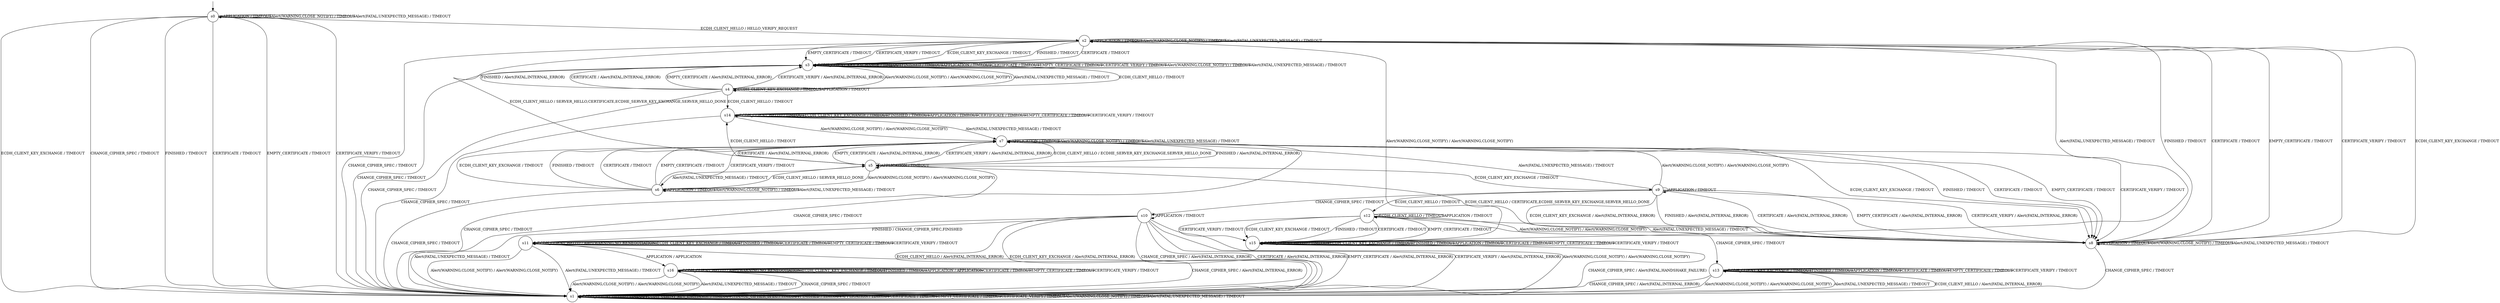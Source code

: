digraph g {

	s0 [shape="circle" label="s0"];
	s1 [shape="circle" label="s1"];
	s2 [shape="circle" label="s2"];
	s3 [shape="circle" label="s3"];
	s4 [shape="circle" label="s4"];
	s5 [shape="circle" label="s5"];
	s6 [shape="circle" label="s6"];
	s7 [shape="circle" label="s7"];
	s8 [shape="circle" label="s8"];
	s9 [shape="circle" label="s9"];
	s10 [shape="circle" label="s10"];
	s11 [shape="circle" label="s11"];
	s12 [shape="circle" label="s12"];
	s13 [shape="circle" label="s13"];
	s14 [shape="circle" label="s14"];
	s15 [shape="circle" label="s15"];
	s16 [shape="circle" label="s16"];
	s0 -> s2 [label="ECDH_CLIENT_HELLO / HELLO_VERIFY_REQUEST"];
	s0 -> s1 [label="ECDH_CLIENT_KEY_EXCHANGE / TIMEOUT"];
	s0 -> s1 [label="CHANGE_CIPHER_SPEC / TIMEOUT"];
	s0 -> s1 [label="FINISHED / TIMEOUT"];
	s0 -> s0 [label="APPLICATION / TIMEOUT"];
	s0 -> s1 [label="CERTIFICATE / TIMEOUT"];
	s0 -> s1 [label="EMPTY_CERTIFICATE / TIMEOUT"];
	s0 -> s1 [label="CERTIFICATE_VERIFY / TIMEOUT"];
	s0 -> s0 [label="Alert(WARNING,CLOSE_NOTIFY) / TIMEOUT"];
	s0 -> s0 [label="Alert(FATAL,UNEXPECTED_MESSAGE) / TIMEOUT"];
	s1 -> s1 [label="ECDH_CLIENT_HELLO / TIMEOUT"];
	s1 -> s1 [label="ECDH_CLIENT_KEY_EXCHANGE / TIMEOUT"];
	s1 -> s1 [label="CHANGE_CIPHER_SPEC / TIMEOUT"];
	s1 -> s1 [label="FINISHED / TIMEOUT"];
	s1 -> s1 [label="APPLICATION / TIMEOUT"];
	s1 -> s1 [label="CERTIFICATE / TIMEOUT"];
	s1 -> s1 [label="EMPTY_CERTIFICATE / TIMEOUT"];
	s1 -> s1 [label="CERTIFICATE_VERIFY / TIMEOUT"];
	s1 -> s1 [label="Alert(WARNING,CLOSE_NOTIFY) / TIMEOUT"];
	s1 -> s1 [label="Alert(FATAL,UNEXPECTED_MESSAGE) / TIMEOUT"];
	s2 -> s5 [label="ECDH_CLIENT_HELLO / SERVER_HELLO,CERTIFICATE,ECDHE_SERVER_KEY_EXCHANGE,SERVER_HELLO_DONE"];
	s2 -> s3 [label="ECDH_CLIENT_KEY_EXCHANGE / TIMEOUT"];
	s2 -> s1 [label="CHANGE_CIPHER_SPEC / TIMEOUT"];
	s2 -> s3 [label="FINISHED / TIMEOUT"];
	s2 -> s2 [label="APPLICATION / TIMEOUT"];
	s2 -> s3 [label="CERTIFICATE / TIMEOUT"];
	s2 -> s3 [label="EMPTY_CERTIFICATE / TIMEOUT"];
	s2 -> s3 [label="CERTIFICATE_VERIFY / TIMEOUT"];
	s2 -> s2 [label="Alert(WARNING,CLOSE_NOTIFY) / TIMEOUT"];
	s2 -> s2 [label="Alert(FATAL,UNEXPECTED_MESSAGE) / TIMEOUT"];
	s3 -> s4 [label="ECDH_CLIENT_HELLO / TIMEOUT"];
	s3 -> s3 [label="ECDH_CLIENT_KEY_EXCHANGE / TIMEOUT"];
	s3 -> s1 [label="CHANGE_CIPHER_SPEC / TIMEOUT"];
	s3 -> s3 [label="FINISHED / TIMEOUT"];
	s3 -> s3 [label="APPLICATION / TIMEOUT"];
	s3 -> s3 [label="CERTIFICATE / TIMEOUT"];
	s3 -> s3 [label="EMPTY_CERTIFICATE / TIMEOUT"];
	s3 -> s3 [label="CERTIFICATE_VERIFY / TIMEOUT"];
	s3 -> s3 [label="Alert(WARNING,CLOSE_NOTIFY) / TIMEOUT"];
	s3 -> s3 [label="Alert(FATAL,UNEXPECTED_MESSAGE) / TIMEOUT"];
	s4 -> s14 [label="ECDH_CLIENT_HELLO / TIMEOUT"];
	s4 -> s4 [label="ECDH_CLIENT_KEY_EXCHANGE / TIMEOUT"];
	s4 -> s1 [label="CHANGE_CIPHER_SPEC / TIMEOUT"];
	s4 -> s3 [label="FINISHED / Alert(FATAL,INTERNAL_ERROR)"];
	s4 -> s4 [label="APPLICATION / TIMEOUT"];
	s4 -> s3 [label="CERTIFICATE / Alert(FATAL,INTERNAL_ERROR)"];
	s4 -> s3 [label="EMPTY_CERTIFICATE / Alert(FATAL,INTERNAL_ERROR)"];
	s4 -> s3 [label="CERTIFICATE_VERIFY / Alert(FATAL,INTERNAL_ERROR)"];
	s4 -> s3 [label="Alert(WARNING,CLOSE_NOTIFY) / Alert(WARNING,CLOSE_NOTIFY)"];
	s4 -> s3 [label="Alert(FATAL,UNEXPECTED_MESSAGE) / TIMEOUT"];
	s5 -> s14 [label="ECDH_CLIENT_HELLO / TIMEOUT"];
	s5 -> s9 [label="ECDH_CLIENT_KEY_EXCHANGE / TIMEOUT"];
	s5 -> s1 [label="CHANGE_CIPHER_SPEC / TIMEOUT"];
	s5 -> s7 [label="FINISHED / Alert(FATAL,INTERNAL_ERROR)"];
	s5 -> s5 [label="APPLICATION / TIMEOUT"];
	s5 -> s7 [label="CERTIFICATE / Alert(FATAL,INTERNAL_ERROR)"];
	s5 -> s7 [label="EMPTY_CERTIFICATE / Alert(FATAL,INTERNAL_ERROR)"];
	s5 -> s7 [label="CERTIFICATE_VERIFY / Alert(FATAL,INTERNAL_ERROR)"];
	s5 -> s6 [label="Alert(WARNING,CLOSE_NOTIFY) / Alert(WARNING,CLOSE_NOTIFY)"];
	s5 -> s6 [label="Alert(FATAL,UNEXPECTED_MESSAGE) / TIMEOUT"];
	s6 -> s5 [label="ECDH_CLIENT_HELLO / SERVER_HELLO_DONE"];
	s6 -> s7 [label="ECDH_CLIENT_KEY_EXCHANGE / TIMEOUT"];
	s6 -> s1 [label="CHANGE_CIPHER_SPEC / TIMEOUT"];
	s6 -> s7 [label="FINISHED / TIMEOUT"];
	s6 -> s6 [label="APPLICATION / TIMEOUT"];
	s6 -> s7 [label="CERTIFICATE / TIMEOUT"];
	s6 -> s7 [label="EMPTY_CERTIFICATE / TIMEOUT"];
	s6 -> s7 [label="CERTIFICATE_VERIFY / TIMEOUT"];
	s6 -> s6 [label="Alert(WARNING,CLOSE_NOTIFY) / TIMEOUT"];
	s6 -> s6 [label="Alert(FATAL,UNEXPECTED_MESSAGE) / TIMEOUT"];
	s7 -> s5 [label="ECDH_CLIENT_HELLO / ECDHE_SERVER_KEY_EXCHANGE,SERVER_HELLO_DONE"];
	s7 -> s8 [label="ECDH_CLIENT_KEY_EXCHANGE / TIMEOUT"];
	s7 -> s1 [label="CHANGE_CIPHER_SPEC / TIMEOUT"];
	s7 -> s8 [label="FINISHED / TIMEOUT"];
	s7 -> s7 [label="APPLICATION / TIMEOUT"];
	s7 -> s8 [label="CERTIFICATE / TIMEOUT"];
	s7 -> s8 [label="EMPTY_CERTIFICATE / TIMEOUT"];
	s7 -> s8 [label="CERTIFICATE_VERIFY / TIMEOUT"];
	s7 -> s7 [label="Alert(WARNING,CLOSE_NOTIFY) / TIMEOUT"];
	s7 -> s7 [label="Alert(FATAL,UNEXPECTED_MESSAGE) / TIMEOUT"];
	s8 -> s5 [label="ECDH_CLIENT_HELLO / CERTIFICATE,ECDHE_SERVER_KEY_EXCHANGE,SERVER_HELLO_DONE"];
	s8 -> s2 [label="ECDH_CLIENT_KEY_EXCHANGE / TIMEOUT"];
	s8 -> s1 [label="CHANGE_CIPHER_SPEC / TIMEOUT"];
	s8 -> s2 [label="FINISHED / TIMEOUT"];
	s8 -> s8 [label="APPLICATION / TIMEOUT"];
	s8 -> s2 [label="CERTIFICATE / TIMEOUT"];
	s8 -> s2 [label="EMPTY_CERTIFICATE / TIMEOUT"];
	s8 -> s2 [label="CERTIFICATE_VERIFY / TIMEOUT"];
	s8 -> s8 [label="Alert(WARNING,CLOSE_NOTIFY) / TIMEOUT"];
	s8 -> s8 [label="Alert(FATAL,UNEXPECTED_MESSAGE) / TIMEOUT"];
	s9 -> s12 [label="ECDH_CLIENT_HELLO / TIMEOUT"];
	s9 -> s8 [label="ECDH_CLIENT_KEY_EXCHANGE / Alert(FATAL,INTERNAL_ERROR)"];
	s9 -> s10 [label="CHANGE_CIPHER_SPEC / TIMEOUT"];
	s9 -> s8 [label="FINISHED / Alert(FATAL,INTERNAL_ERROR)"];
	s9 -> s9 [label="APPLICATION / TIMEOUT"];
	s9 -> s8 [label="CERTIFICATE / Alert(FATAL,INTERNAL_ERROR)"];
	s9 -> s8 [label="EMPTY_CERTIFICATE / Alert(FATAL,INTERNAL_ERROR)"];
	s9 -> s8 [label="CERTIFICATE_VERIFY / Alert(FATAL,INTERNAL_ERROR)"];
	s9 -> s7 [label="Alert(WARNING,CLOSE_NOTIFY) / Alert(WARNING,CLOSE_NOTIFY)"];
	s9 -> s7 [label="Alert(FATAL,UNEXPECTED_MESSAGE) / TIMEOUT"];
	s10 -> s1 [label="ECDH_CLIENT_HELLO / Alert(FATAL,INTERNAL_ERROR)"];
	s10 -> s1 [label="ECDH_CLIENT_KEY_EXCHANGE / Alert(FATAL,INTERNAL_ERROR)"];
	s10 -> s1 [label="CHANGE_CIPHER_SPEC / Alert(FATAL,INTERNAL_ERROR)"];
	s10 -> s11 [label="FINISHED / CHANGE_CIPHER_SPEC,FINISHED"];
	s10 -> s10 [label="APPLICATION / TIMEOUT"];
	s10 -> s1 [label="CERTIFICATE / Alert(FATAL,INTERNAL_ERROR)"];
	s10 -> s1 [label="EMPTY_CERTIFICATE / Alert(FATAL,INTERNAL_ERROR)"];
	s10 -> s1 [label="CERTIFICATE_VERIFY / Alert(FATAL,INTERNAL_ERROR)"];
	s10 -> s1 [label="Alert(WARNING,CLOSE_NOTIFY) / Alert(WARNING,CLOSE_NOTIFY)"];
	s10 -> s1 [label="Alert(FATAL,UNEXPECTED_MESSAGE) / TIMEOUT"];
	s11 -> s11 [label="ECDH_CLIENT_HELLO / Alert(WARNING,NO_RENEGOTIATION)"];
	s11 -> s11 [label="ECDH_CLIENT_KEY_EXCHANGE / TIMEOUT"];
	s11 -> s1 [label="CHANGE_CIPHER_SPEC / Alert(FATAL,INTERNAL_ERROR)"];
	s11 -> s11 [label="FINISHED / TIMEOUT"];
	s11 -> s16 [label="APPLICATION / APPLICATION"];
	s11 -> s11 [label="CERTIFICATE / TIMEOUT"];
	s11 -> s11 [label="EMPTY_CERTIFICATE / TIMEOUT"];
	s11 -> s11 [label="CERTIFICATE_VERIFY / TIMEOUT"];
	s11 -> s1 [label="Alert(WARNING,CLOSE_NOTIFY) / Alert(WARNING,CLOSE_NOTIFY)"];
	s11 -> s1 [label="Alert(FATAL,UNEXPECTED_MESSAGE) / TIMEOUT"];
	s12 -> s12 [label="ECDH_CLIENT_HELLO / TIMEOUT"];
	s12 -> s15 [label="ECDH_CLIENT_KEY_EXCHANGE / TIMEOUT"];
	s12 -> s13 [label="CHANGE_CIPHER_SPEC / TIMEOUT"];
	s12 -> s15 [label="FINISHED / TIMEOUT"];
	s12 -> s12 [label="APPLICATION / TIMEOUT"];
	s12 -> s15 [label="CERTIFICATE / TIMEOUT"];
	s12 -> s15 [label="EMPTY_CERTIFICATE / TIMEOUT"];
	s12 -> s15 [label="CERTIFICATE_VERIFY / TIMEOUT"];
	s12 -> s8 [label="Alert(WARNING,CLOSE_NOTIFY) / Alert(WARNING,CLOSE_NOTIFY)"];
	s12 -> s8 [label="Alert(FATAL,UNEXPECTED_MESSAGE) / TIMEOUT"];
	s13 -> s1 [label="ECDH_CLIENT_HELLO / Alert(FATAL,INTERNAL_ERROR)"];
	s13 -> s13 [label="ECDH_CLIENT_KEY_EXCHANGE / TIMEOUT"];
	s13 -> s1 [label="CHANGE_CIPHER_SPEC / Alert(FATAL,INTERNAL_ERROR)"];
	s13 -> s13 [label="FINISHED / TIMEOUT"];
	s13 -> s13 [label="APPLICATION / TIMEOUT"];
	s13 -> s13 [label="CERTIFICATE / TIMEOUT"];
	s13 -> s13 [label="EMPTY_CERTIFICATE / TIMEOUT"];
	s13 -> s13 [label="CERTIFICATE_VERIFY / TIMEOUT"];
	s13 -> s1 [label="Alert(WARNING,CLOSE_NOTIFY) / Alert(WARNING,CLOSE_NOTIFY)"];
	s13 -> s1 [label="Alert(FATAL,UNEXPECTED_MESSAGE) / TIMEOUT"];
	s14 -> s14 [label="ECDH_CLIENT_HELLO / TIMEOUT"];
	s14 -> s14 [label="ECDH_CLIENT_KEY_EXCHANGE / TIMEOUT"];
	s14 -> s1 [label="CHANGE_CIPHER_SPEC / TIMEOUT"];
	s14 -> s14 [label="FINISHED / TIMEOUT"];
	s14 -> s14 [label="APPLICATION / TIMEOUT"];
	s14 -> s14 [label="CERTIFICATE / TIMEOUT"];
	s14 -> s14 [label="EMPTY_CERTIFICATE / TIMEOUT"];
	s14 -> s14 [label="CERTIFICATE_VERIFY / TIMEOUT"];
	s14 -> s7 [label="Alert(WARNING,CLOSE_NOTIFY) / Alert(WARNING,CLOSE_NOTIFY)"];
	s14 -> s7 [label="Alert(FATAL,UNEXPECTED_MESSAGE) / TIMEOUT"];
	s15 -> s15 [label="ECDH_CLIENT_HELLO / TIMEOUT"];
	s15 -> s15 [label="ECDH_CLIENT_KEY_EXCHANGE / TIMEOUT"];
	s15 -> s1 [label="CHANGE_CIPHER_SPEC / Alert(FATAL,HANDSHAKE_FAILURE)"];
	s15 -> s15 [label="FINISHED / TIMEOUT"];
	s15 -> s15 [label="APPLICATION / TIMEOUT"];
	s15 -> s15 [label="CERTIFICATE / TIMEOUT"];
	s15 -> s15 [label="EMPTY_CERTIFICATE / TIMEOUT"];
	s15 -> s15 [label="CERTIFICATE_VERIFY / TIMEOUT"];
	s15 -> s2 [label="Alert(WARNING,CLOSE_NOTIFY) / Alert(WARNING,CLOSE_NOTIFY)"];
	s15 -> s2 [label="Alert(FATAL,UNEXPECTED_MESSAGE) / TIMEOUT"];
	s16 -> s16 [label="ECDH_CLIENT_HELLO / Alert(WARNING,NO_RENEGOTIATION)"];
	s16 -> s16 [label="ECDH_CLIENT_KEY_EXCHANGE / TIMEOUT"];
	s16 -> s1 [label="CHANGE_CIPHER_SPEC / TIMEOUT"];
	s16 -> s16 [label="FINISHED / TIMEOUT"];
	s16 -> s16 [label="APPLICATION / APPLICATION"];
	s16 -> s16 [label="CERTIFICATE / TIMEOUT"];
	s16 -> s16 [label="EMPTY_CERTIFICATE / TIMEOUT"];
	s16 -> s16 [label="CERTIFICATE_VERIFY / TIMEOUT"];
	s16 -> s1 [label="Alert(WARNING,CLOSE_NOTIFY) / Alert(WARNING,CLOSE_NOTIFY)"];
	s16 -> s1 [label="Alert(FATAL,UNEXPECTED_MESSAGE) / TIMEOUT"];

__start0 [label="" shape="none" width="0" height="0"];
__start0 -> s0;

}
